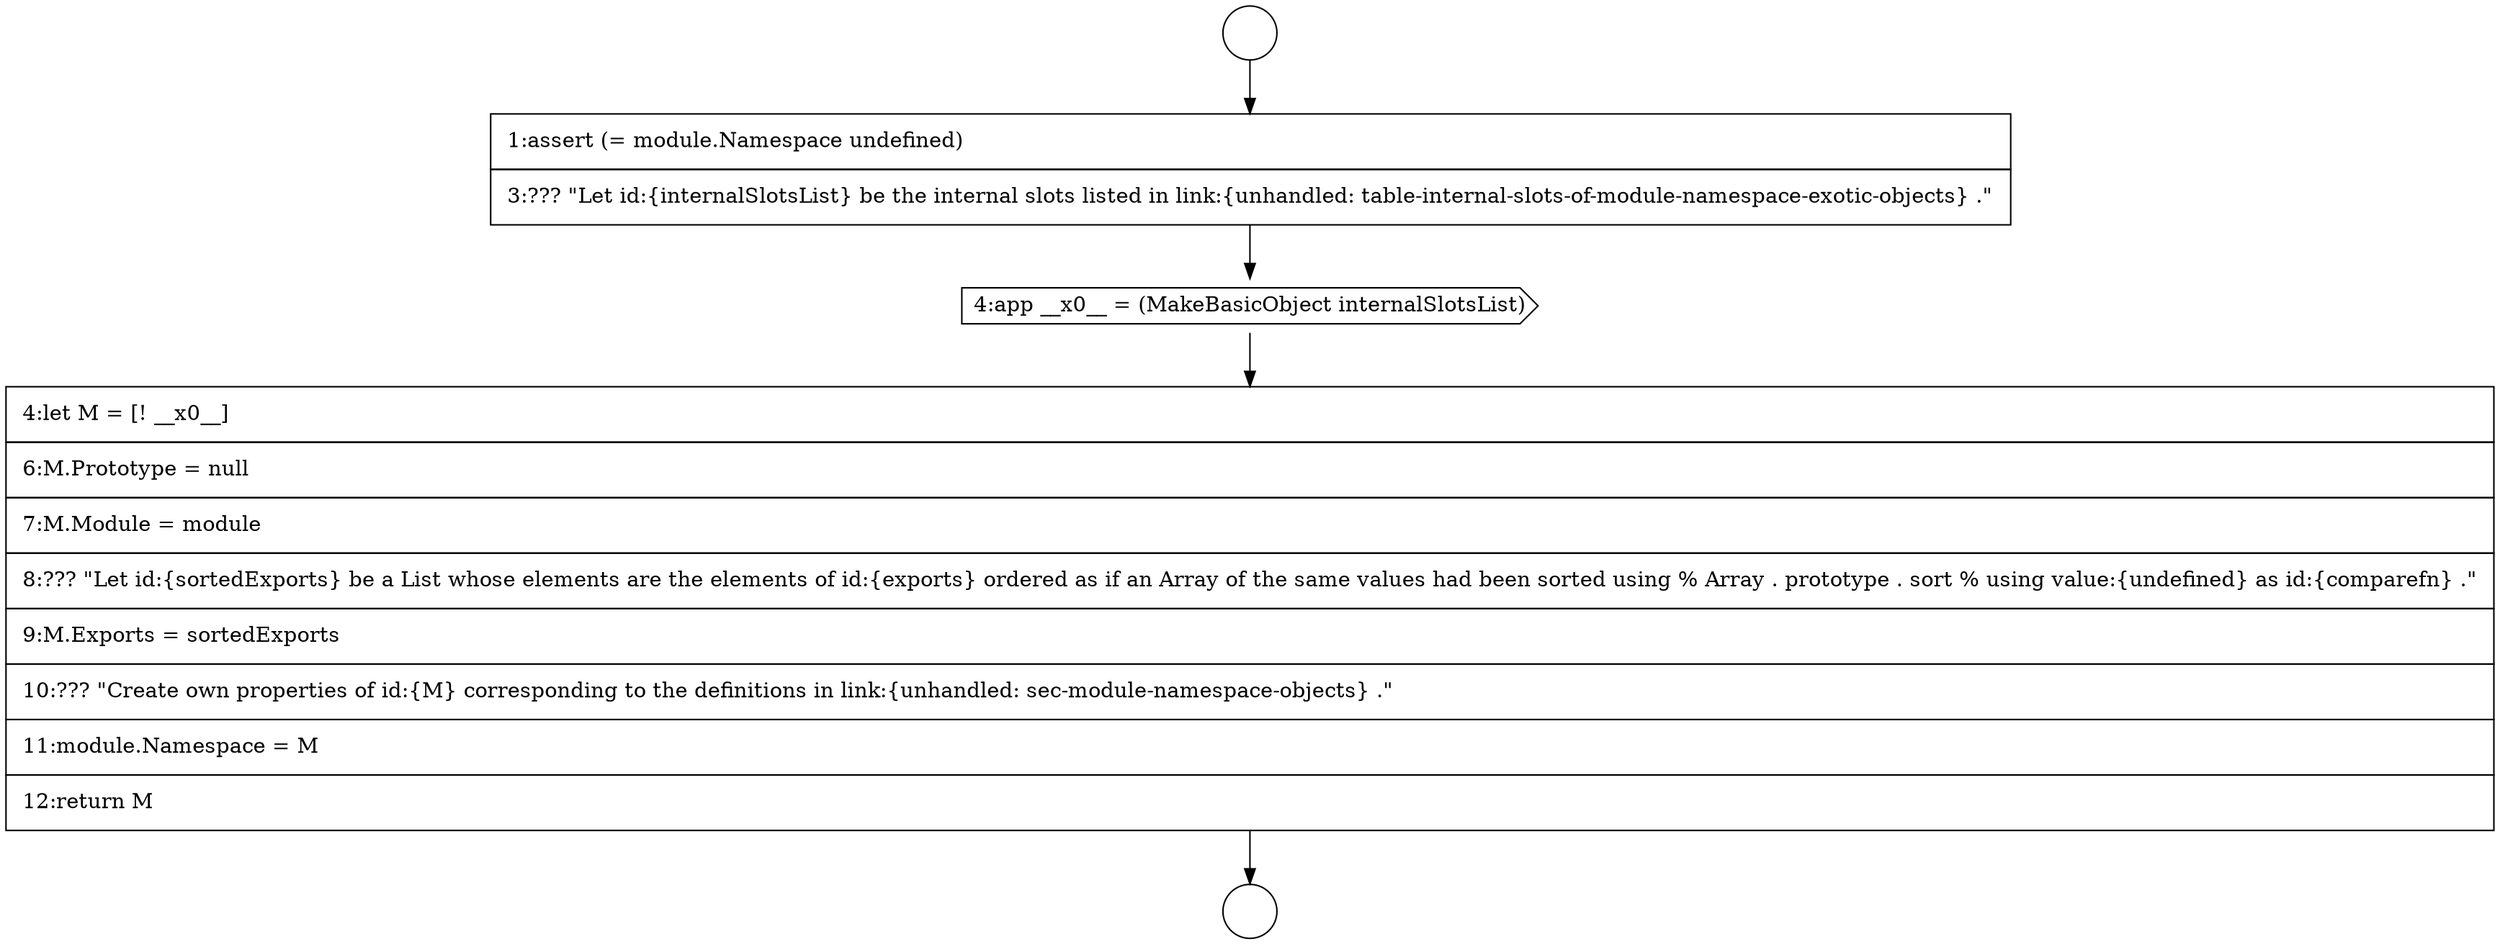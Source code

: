 digraph {
  node3135 [shape=circle label=" " color="black" fillcolor="white" style=filled]
  node3137 [shape=none, margin=0, label=<<font color="black">
    <table border="0" cellborder="1" cellspacing="0" cellpadding="10">
      <tr><td align="left">1:assert (= module.Namespace undefined)</td></tr>
      <tr><td align="left">3:??? &quot;Let id:{internalSlotsList} be the internal slots listed in link:{unhandled: table-internal-slots-of-module-namespace-exotic-objects} .&quot;</td></tr>
    </table>
  </font>> color="black" fillcolor="white" style=filled]
  node3138 [shape=cds, label=<<font color="black">4:app __x0__ = (MakeBasicObject internalSlotsList)</font>> color="black" fillcolor="white" style=filled]
  node3139 [shape=none, margin=0, label=<<font color="black">
    <table border="0" cellborder="1" cellspacing="0" cellpadding="10">
      <tr><td align="left">4:let M = [! __x0__]</td></tr>
      <tr><td align="left">6:M.Prototype = null</td></tr>
      <tr><td align="left">7:M.Module = module</td></tr>
      <tr><td align="left">8:??? &quot;Let id:{sortedExports} be a List whose elements are the elements of id:{exports} ordered as if an Array of the same values had been sorted using % Array . prototype . sort % using value:{undefined} as id:{comparefn} .&quot;</td></tr>
      <tr><td align="left">9:M.Exports = sortedExports</td></tr>
      <tr><td align="left">10:??? &quot;Create own properties of id:{M} corresponding to the definitions in link:{unhandled: sec-module-namespace-objects} .&quot;</td></tr>
      <tr><td align="left">11:module.Namespace = M</td></tr>
      <tr><td align="left">12:return M</td></tr>
    </table>
  </font>> color="black" fillcolor="white" style=filled]
  node3136 [shape=circle label=" " color="black" fillcolor="white" style=filled]
  node3135 -> node3137 [ color="black"]
  node3137 -> node3138 [ color="black"]
  node3138 -> node3139 [ color="black"]
  node3139 -> node3136 [ color="black"]
}
